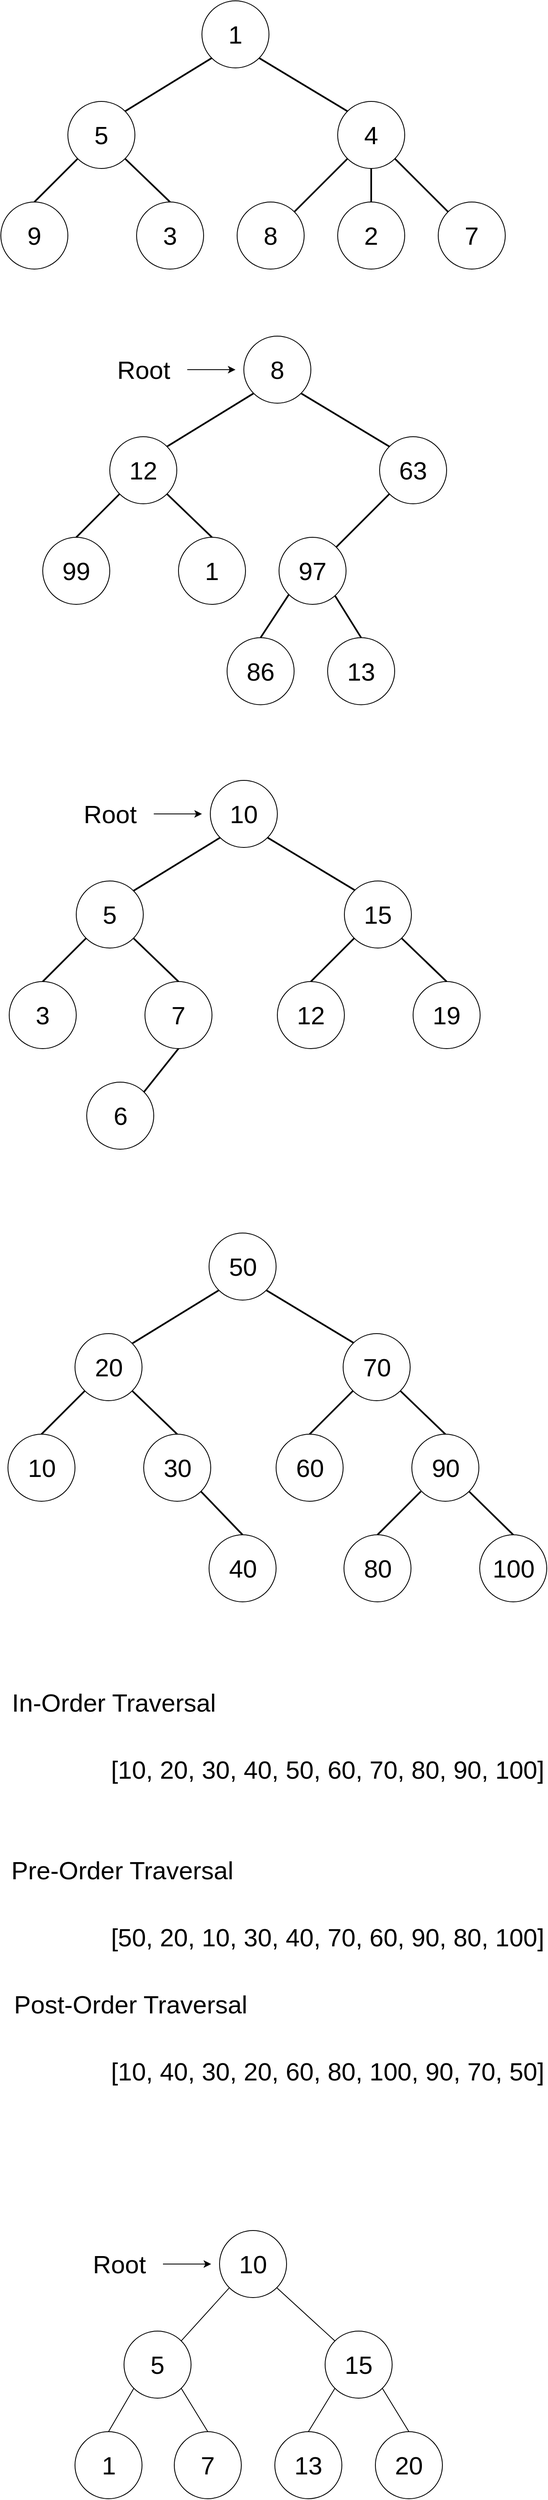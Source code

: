 <mxfile version="13.0.9" type="device"><diagram id="211eEE2k3VvQBBkMjDMZ" name="Page-1"><mxGraphModel dx="880" dy="885" grid="1" gridSize="10" guides="1" tooltips="1" connect="1" arrows="1" fold="1" page="1" pageScale="1" pageWidth="850" pageHeight="1100" math="0" shadow="0"><root><mxCell id="0"/><mxCell id="1" parent="0"/><mxCell id="ihnnHBz67--gn-hnJCxl-74" value="&lt;font style=&quot;font-size: 30px&quot;&gt;1&lt;/font&gt;" style="ellipse;whiteSpace=wrap;html=1;aspect=fixed;" vertex="1" parent="1"><mxGeometry x="1200" y="40" width="80" height="80" as="geometry"/></mxCell><mxCell id="ihnnHBz67--gn-hnJCxl-75" value="&lt;font style=&quot;font-size: 30px&quot;&gt;5&lt;/font&gt;" style="ellipse;whiteSpace=wrap;html=1;aspect=fixed;" vertex="1" parent="1"><mxGeometry x="1040" y="160" width="80" height="80" as="geometry"/></mxCell><mxCell id="ihnnHBz67--gn-hnJCxl-76" value="&lt;font style=&quot;font-size: 30px&quot;&gt;4&lt;/font&gt;" style="ellipse;whiteSpace=wrap;html=1;aspect=fixed;" vertex="1" parent="1"><mxGeometry x="1362" y="160" width="80" height="80" as="geometry"/></mxCell><mxCell id="ihnnHBz67--gn-hnJCxl-77" value="&lt;font style=&quot;font-size: 30px&quot;&gt;9&lt;/font&gt;" style="ellipse;whiteSpace=wrap;html=1;aspect=fixed;" vertex="1" parent="1"><mxGeometry x="960" y="280" width="80" height="80" as="geometry"/></mxCell><mxCell id="ihnnHBz67--gn-hnJCxl-78" value="&lt;font style=&quot;font-size: 30px&quot;&gt;3&lt;/font&gt;" style="ellipse;whiteSpace=wrap;html=1;aspect=fixed;" vertex="1" parent="1"><mxGeometry x="1122" y="280" width="80" height="80" as="geometry"/></mxCell><mxCell id="ihnnHBz67--gn-hnJCxl-79" value="&lt;font style=&quot;font-size: 30px&quot;&gt;8&lt;/font&gt;" style="ellipse;whiteSpace=wrap;html=1;aspect=fixed;" vertex="1" parent="1"><mxGeometry x="1242" y="280" width="80" height="80" as="geometry"/></mxCell><mxCell id="ihnnHBz67--gn-hnJCxl-80" value="&lt;font style=&quot;font-size: 30px&quot;&gt;2&lt;/font&gt;" style="ellipse;whiteSpace=wrap;html=1;aspect=fixed;" vertex="1" parent="1"><mxGeometry x="1362" y="280" width="80" height="80" as="geometry"/></mxCell><mxCell id="ihnnHBz67--gn-hnJCxl-81" value="&lt;font style=&quot;font-size: 30px&quot;&gt;7&lt;/font&gt;" style="ellipse;whiteSpace=wrap;html=1;aspect=fixed;" vertex="1" parent="1"><mxGeometry x="1482" y="280" width="80" height="80" as="geometry"/></mxCell><mxCell id="ihnnHBz67--gn-hnJCxl-83" value="" style="endArrow=none;html=1;strokeWidth=2;entryX=0;entryY=1;entryDx=0;entryDy=0;exitX=1;exitY=0;exitDx=0;exitDy=0;" edge="1" parent="1" source="ihnnHBz67--gn-hnJCxl-75" target="ihnnHBz67--gn-hnJCxl-74"><mxGeometry width="50" height="50" relative="1" as="geometry"><mxPoint x="1137" y="170" as="sourcePoint"/><mxPoint x="1187" y="120" as="targetPoint"/></mxGeometry></mxCell><mxCell id="ihnnHBz67--gn-hnJCxl-84" value="" style="endArrow=none;html=1;strokeWidth=2;entryX=1;entryY=1;entryDx=0;entryDy=0;exitX=0;exitY=0;exitDx=0;exitDy=0;" edge="1" parent="1" source="ihnnHBz67--gn-hnJCxl-76" target="ihnnHBz67--gn-hnJCxl-74"><mxGeometry width="50" height="50" relative="1" as="geometry"><mxPoint x="1220.004" y="223.436" as="sourcePoint"/><mxPoint x="1323.436" y="160.004" as="targetPoint"/></mxGeometry></mxCell><mxCell id="ihnnHBz67--gn-hnJCxl-85" value="" style="endArrow=none;html=1;strokeWidth=2;entryX=0;entryY=1;entryDx=0;entryDy=0;exitX=0.5;exitY=0;exitDx=0;exitDy=0;" edge="1" parent="1" source="ihnnHBz67--gn-hnJCxl-77" target="ihnnHBz67--gn-hnJCxl-75"><mxGeometry width="50" height="50" relative="1" as="geometry"><mxPoint x="930.004" y="293.436" as="sourcePoint"/><mxPoint x="1033.436" y="230.004" as="targetPoint"/></mxGeometry></mxCell><mxCell id="ihnnHBz67--gn-hnJCxl-86" value="" style="endArrow=none;html=1;strokeWidth=2;entryX=1;entryY=1;entryDx=0;entryDy=0;exitX=0.5;exitY=0;exitDx=0;exitDy=0;" edge="1" parent="1" source="ihnnHBz67--gn-hnJCxl-78" target="ihnnHBz67--gn-hnJCxl-75"><mxGeometry width="50" height="50" relative="1" as="geometry"><mxPoint x="1010" y="290" as="sourcePoint"/><mxPoint x="1061.716" y="238.284" as="targetPoint"/></mxGeometry></mxCell><mxCell id="ihnnHBz67--gn-hnJCxl-87" value="" style="endArrow=none;html=1;strokeWidth=2;entryX=0;entryY=1;entryDx=0;entryDy=0;exitX=1;exitY=0;exitDx=0;exitDy=0;" edge="1" parent="1" source="ihnnHBz67--gn-hnJCxl-79" target="ihnnHBz67--gn-hnJCxl-76"><mxGeometry width="50" height="50" relative="1" as="geometry"><mxPoint x="1375.72" y="261.72" as="sourcePoint"/><mxPoint x="1322.004" y="210.004" as="targetPoint"/></mxGeometry></mxCell><mxCell id="ihnnHBz67--gn-hnJCxl-88" value="" style="endArrow=none;html=1;strokeWidth=2;entryX=1;entryY=1;entryDx=0;entryDy=0;exitX=0;exitY=0;exitDx=0;exitDy=0;" edge="1" parent="1" source="ihnnHBz67--gn-hnJCxl-81" target="ihnnHBz67--gn-hnJCxl-76"><mxGeometry width="50" height="50" relative="1" as="geometry"><mxPoint x="1452.004" y="283.436" as="sourcePoint"/><mxPoint x="1515.436" y="220.004" as="targetPoint"/></mxGeometry></mxCell><mxCell id="ihnnHBz67--gn-hnJCxl-89" value="" style="endArrow=none;html=1;strokeWidth=2;entryX=0.5;entryY=1;entryDx=0;entryDy=0;exitX=0.5;exitY=0;exitDx=0;exitDy=0;" edge="1" parent="1" source="ihnnHBz67--gn-hnJCxl-80" target="ihnnHBz67--gn-hnJCxl-76"><mxGeometry width="50" height="50" relative="1" as="geometry"><mxPoint x="1465.436" y="313.436" as="sourcePoint"/><mxPoint x="1402.004" y="250.004" as="targetPoint"/></mxGeometry></mxCell><mxCell id="ihnnHBz67--gn-hnJCxl-90" value="&lt;font style=&quot;font-size: 30px&quot;&gt;8&lt;/font&gt;" style="ellipse;whiteSpace=wrap;html=1;aspect=fixed;" vertex="1" parent="1"><mxGeometry x="1250" y="440" width="80" height="80" as="geometry"/></mxCell><mxCell id="ihnnHBz67--gn-hnJCxl-91" value="&lt;font style=&quot;font-size: 30px&quot;&gt;12&lt;/font&gt;" style="ellipse;whiteSpace=wrap;html=1;aspect=fixed;" vertex="1" parent="1"><mxGeometry x="1090" y="560" width="80" height="80" as="geometry"/></mxCell><mxCell id="ihnnHBz67--gn-hnJCxl-92" value="&lt;font style=&quot;font-size: 30px&quot;&gt;63&lt;/font&gt;" style="ellipse;whiteSpace=wrap;html=1;aspect=fixed;" vertex="1" parent="1"><mxGeometry x="1412" y="560" width="80" height="80" as="geometry"/></mxCell><mxCell id="ihnnHBz67--gn-hnJCxl-93" value="&lt;font style=&quot;font-size: 30px&quot;&gt;99&lt;/font&gt;" style="ellipse;whiteSpace=wrap;html=1;aspect=fixed;" vertex="1" parent="1"><mxGeometry x="1010" y="680" width="80" height="80" as="geometry"/></mxCell><mxCell id="ihnnHBz67--gn-hnJCxl-94" value="&lt;font style=&quot;font-size: 30px&quot;&gt;1&lt;/font&gt;" style="ellipse;whiteSpace=wrap;html=1;aspect=fixed;" vertex="1" parent="1"><mxGeometry x="1172" y="680" width="80" height="80" as="geometry"/></mxCell><mxCell id="ihnnHBz67--gn-hnJCxl-95" value="&lt;font style=&quot;font-size: 30px&quot;&gt;97&lt;/font&gt;" style="ellipse;whiteSpace=wrap;html=1;aspect=fixed;" vertex="1" parent="1"><mxGeometry x="1292" y="680" width="80" height="80" as="geometry"/></mxCell><mxCell id="ihnnHBz67--gn-hnJCxl-96" value="" style="endArrow=none;html=1;strokeWidth=2;entryX=0;entryY=1;entryDx=0;entryDy=0;exitX=1;exitY=0;exitDx=0;exitDy=0;" edge="1" parent="1" source="ihnnHBz67--gn-hnJCxl-91" target="ihnnHBz67--gn-hnJCxl-90"><mxGeometry width="50" height="50" relative="1" as="geometry"><mxPoint x="1187" y="570" as="sourcePoint"/><mxPoint x="1237" y="520" as="targetPoint"/></mxGeometry></mxCell><mxCell id="ihnnHBz67--gn-hnJCxl-97" value="" style="endArrow=none;html=1;strokeWidth=2;entryX=1;entryY=1;entryDx=0;entryDy=0;exitX=0;exitY=0;exitDx=0;exitDy=0;" edge="1" parent="1" source="ihnnHBz67--gn-hnJCxl-92" target="ihnnHBz67--gn-hnJCxl-90"><mxGeometry width="50" height="50" relative="1" as="geometry"><mxPoint x="1270.004" y="623.436" as="sourcePoint"/><mxPoint x="1373.436" y="560.004" as="targetPoint"/></mxGeometry></mxCell><mxCell id="ihnnHBz67--gn-hnJCxl-98" value="" style="endArrow=none;html=1;strokeWidth=2;entryX=0;entryY=1;entryDx=0;entryDy=0;exitX=0.5;exitY=0;exitDx=0;exitDy=0;" edge="1" parent="1" source="ihnnHBz67--gn-hnJCxl-93" target="ihnnHBz67--gn-hnJCxl-91"><mxGeometry width="50" height="50" relative="1" as="geometry"><mxPoint x="980.004" y="693.436" as="sourcePoint"/><mxPoint x="1083.436" y="630.004" as="targetPoint"/></mxGeometry></mxCell><mxCell id="ihnnHBz67--gn-hnJCxl-99" value="" style="endArrow=none;html=1;strokeWidth=2;entryX=1;entryY=1;entryDx=0;entryDy=0;exitX=0.5;exitY=0;exitDx=0;exitDy=0;" edge="1" parent="1" source="ihnnHBz67--gn-hnJCxl-94" target="ihnnHBz67--gn-hnJCxl-91"><mxGeometry width="50" height="50" relative="1" as="geometry"><mxPoint x="1060" y="690" as="sourcePoint"/><mxPoint x="1111.716" y="638.284" as="targetPoint"/></mxGeometry></mxCell><mxCell id="ihnnHBz67--gn-hnJCxl-100" value="" style="endArrow=none;html=1;strokeWidth=2;entryX=0;entryY=1;entryDx=0;entryDy=0;exitX=1;exitY=0;exitDx=0;exitDy=0;" edge="1" parent="1" source="ihnnHBz67--gn-hnJCxl-95" target="ihnnHBz67--gn-hnJCxl-92"><mxGeometry width="50" height="50" relative="1" as="geometry"><mxPoint x="1425.72" y="661.72" as="sourcePoint"/><mxPoint x="1372.004" y="610.004" as="targetPoint"/></mxGeometry></mxCell><mxCell id="ihnnHBz67--gn-hnJCxl-101" style="edgeStyle=orthogonalEdgeStyle;rounded=0;orthogonalLoop=1;jettySize=auto;html=1;" edge="1" parent="1" source="ihnnHBz67--gn-hnJCxl-102"><mxGeometry relative="1" as="geometry"><mxPoint x="1240" y="480" as="targetPoint"/></mxGeometry></mxCell><mxCell id="ihnnHBz67--gn-hnJCxl-102" value="&lt;font style=&quot;font-size: 30px&quot;&gt;Root&lt;/font&gt;" style="text;html=1;strokeColor=none;fillColor=none;align=center;verticalAlign=middle;whiteSpace=wrap;rounded=0;" vertex="1" parent="1"><mxGeometry x="1077.5" y="465" width="105" height="30" as="geometry"/></mxCell><mxCell id="ihnnHBz67--gn-hnJCxl-103" value="&lt;font style=&quot;font-size: 30px&quot;&gt;86&lt;/font&gt;" style="ellipse;whiteSpace=wrap;html=1;aspect=fixed;" vertex="1" parent="1"><mxGeometry x="1230" y="799.72" width="80" height="80" as="geometry"/></mxCell><mxCell id="ihnnHBz67--gn-hnJCxl-104" value="&lt;font style=&quot;font-size: 30px&quot;&gt;13&lt;/font&gt;" style="ellipse;whiteSpace=wrap;html=1;aspect=fixed;" vertex="1" parent="1"><mxGeometry x="1350" y="799.72" width="80" height="80" as="geometry"/></mxCell><mxCell id="ihnnHBz67--gn-hnJCxl-105" value="" style="endArrow=none;html=1;strokeWidth=2;entryX=0;entryY=1;entryDx=0;entryDy=0;exitX=0.5;exitY=0;exitDx=0;exitDy=0;" edge="1" parent="1" source="ihnnHBz67--gn-hnJCxl-103" target="ihnnHBz67--gn-hnJCxl-95"><mxGeometry width="50" height="50" relative="1" as="geometry"><mxPoint x="1181.004" y="815.156" as="sourcePoint"/><mxPoint x="1302.716" y="750.004" as="targetPoint"/></mxGeometry></mxCell><mxCell id="ihnnHBz67--gn-hnJCxl-106" value="" style="endArrow=none;html=1;strokeWidth=2;exitX=0.5;exitY=0;exitDx=0;exitDy=0;" edge="1" parent="1" source="ihnnHBz67--gn-hnJCxl-104"><mxGeometry width="50" height="50" relative="1" as="geometry"><mxPoint x="1261" y="811.72" as="sourcePoint"/><mxPoint x="1359" y="750" as="targetPoint"/></mxGeometry></mxCell><mxCell id="ihnnHBz67--gn-hnJCxl-107" value="&lt;font style=&quot;font-size: 30px&quot;&gt;10&lt;/font&gt;" style="ellipse;whiteSpace=wrap;html=1;aspect=fixed;" vertex="1" parent="1"><mxGeometry x="1210" y="970" width="80" height="80" as="geometry"/></mxCell><mxCell id="ihnnHBz67--gn-hnJCxl-108" value="&lt;font style=&quot;font-size: 30px&quot;&gt;5&lt;/font&gt;" style="ellipse;whiteSpace=wrap;html=1;aspect=fixed;" vertex="1" parent="1"><mxGeometry x="1050" y="1090" width="80" height="80" as="geometry"/></mxCell><mxCell id="ihnnHBz67--gn-hnJCxl-109" value="&lt;font style=&quot;font-size: 30px&quot;&gt;3&lt;/font&gt;" style="ellipse;whiteSpace=wrap;html=1;aspect=fixed;" vertex="1" parent="1"><mxGeometry x="970" y="1210" width="80" height="80" as="geometry"/></mxCell><mxCell id="ihnnHBz67--gn-hnJCxl-110" value="&lt;font style=&quot;font-size: 30px&quot;&gt;7&lt;/font&gt;" style="ellipse;whiteSpace=wrap;html=1;aspect=fixed;" vertex="1" parent="1"><mxGeometry x="1132" y="1210" width="80" height="80" as="geometry"/></mxCell><mxCell id="ihnnHBz67--gn-hnJCxl-111" value="" style="endArrow=none;html=1;strokeWidth=2;entryX=0;entryY=1;entryDx=0;entryDy=0;exitX=1;exitY=0;exitDx=0;exitDy=0;" edge="1" parent="1" source="ihnnHBz67--gn-hnJCxl-108" target="ihnnHBz67--gn-hnJCxl-107"><mxGeometry width="50" height="50" relative="1" as="geometry"><mxPoint x="1147" y="1100" as="sourcePoint"/><mxPoint x="1197" y="1050" as="targetPoint"/></mxGeometry></mxCell><mxCell id="ihnnHBz67--gn-hnJCxl-112" value="" style="endArrow=none;html=1;strokeWidth=2;entryX=1;entryY=1;entryDx=0;entryDy=0;exitX=0;exitY=0;exitDx=0;exitDy=0;" edge="1" parent="1" target="ihnnHBz67--gn-hnJCxl-107"><mxGeometry width="50" height="50" relative="1" as="geometry"><mxPoint x="1383.716" y="1101.716" as="sourcePoint"/><mxPoint x="1333.436" y="1090.004" as="targetPoint"/></mxGeometry></mxCell><mxCell id="ihnnHBz67--gn-hnJCxl-113" value="" style="endArrow=none;html=1;strokeWidth=2;entryX=0;entryY=1;entryDx=0;entryDy=0;exitX=0.5;exitY=0;exitDx=0;exitDy=0;" edge="1" parent="1" source="ihnnHBz67--gn-hnJCxl-109" target="ihnnHBz67--gn-hnJCxl-108"><mxGeometry width="50" height="50" relative="1" as="geometry"><mxPoint x="940.004" y="1223.436" as="sourcePoint"/><mxPoint x="1043.436" y="1160.004" as="targetPoint"/></mxGeometry></mxCell><mxCell id="ihnnHBz67--gn-hnJCxl-114" value="" style="endArrow=none;html=1;strokeWidth=2;entryX=1;entryY=1;entryDx=0;entryDy=0;exitX=0.5;exitY=0;exitDx=0;exitDy=0;" edge="1" parent="1" source="ihnnHBz67--gn-hnJCxl-110" target="ihnnHBz67--gn-hnJCxl-108"><mxGeometry width="50" height="50" relative="1" as="geometry"><mxPoint x="1020" y="1220" as="sourcePoint"/><mxPoint x="1071.716" y="1168.284" as="targetPoint"/></mxGeometry></mxCell><mxCell id="ihnnHBz67--gn-hnJCxl-115" style="edgeStyle=orthogonalEdgeStyle;rounded=0;orthogonalLoop=1;jettySize=auto;html=1;" edge="1" parent="1" source="ihnnHBz67--gn-hnJCxl-116"><mxGeometry relative="1" as="geometry"><mxPoint x="1200" y="1010" as="targetPoint"/></mxGeometry></mxCell><mxCell id="ihnnHBz67--gn-hnJCxl-116" value="&lt;font style=&quot;font-size: 30px&quot;&gt;Root&lt;/font&gt;" style="text;html=1;strokeColor=none;fillColor=none;align=center;verticalAlign=middle;whiteSpace=wrap;rounded=0;" vertex="1" parent="1"><mxGeometry x="1037.5" y="995" width="105" height="30" as="geometry"/></mxCell><mxCell id="ihnnHBz67--gn-hnJCxl-117" value="&lt;font style=&quot;font-size: 30px&quot;&gt;15&lt;/font&gt;" style="ellipse;whiteSpace=wrap;html=1;aspect=fixed;" vertex="1" parent="1"><mxGeometry x="1370" y="1090" width="80" height="80" as="geometry"/></mxCell><mxCell id="ihnnHBz67--gn-hnJCxl-118" value="&lt;font style=&quot;font-size: 30px&quot;&gt;12&lt;/font&gt;" style="ellipse;whiteSpace=wrap;html=1;aspect=fixed;" vertex="1" parent="1"><mxGeometry x="1290" y="1210" width="80" height="80" as="geometry"/></mxCell><mxCell id="ihnnHBz67--gn-hnJCxl-119" value="&lt;font style=&quot;font-size: 30px&quot;&gt;19&lt;/font&gt;" style="ellipse;whiteSpace=wrap;html=1;aspect=fixed;" vertex="1" parent="1"><mxGeometry x="1452" y="1210" width="80" height="80" as="geometry"/></mxCell><mxCell id="ihnnHBz67--gn-hnJCxl-120" value="" style="endArrow=none;html=1;strokeWidth=2;entryX=0;entryY=1;entryDx=0;entryDy=0;exitX=0.5;exitY=0;exitDx=0;exitDy=0;" edge="1" parent="1" source="ihnnHBz67--gn-hnJCxl-118" target="ihnnHBz67--gn-hnJCxl-117"><mxGeometry width="50" height="50" relative="1" as="geometry"><mxPoint x="1260.004" y="1223.436" as="sourcePoint"/><mxPoint x="1363.436" y="1160.004" as="targetPoint"/></mxGeometry></mxCell><mxCell id="ihnnHBz67--gn-hnJCxl-121" value="" style="endArrow=none;html=1;strokeWidth=2;entryX=1;entryY=1;entryDx=0;entryDy=0;exitX=0.5;exitY=0;exitDx=0;exitDy=0;" edge="1" parent="1" source="ihnnHBz67--gn-hnJCxl-119" target="ihnnHBz67--gn-hnJCxl-117"><mxGeometry width="50" height="50" relative="1" as="geometry"><mxPoint x="1340" y="1220" as="sourcePoint"/><mxPoint x="1391.716" y="1168.284" as="targetPoint"/></mxGeometry></mxCell><mxCell id="ihnnHBz67--gn-hnJCxl-122" value="&lt;font style=&quot;font-size: 30px&quot;&gt;6&lt;/font&gt;" style="ellipse;whiteSpace=wrap;html=1;aspect=fixed;" vertex="1" parent="1"><mxGeometry x="1062.5" y="1330" width="80" height="80" as="geometry"/></mxCell><mxCell id="ihnnHBz67--gn-hnJCxl-123" value="" style="endArrow=none;html=1;strokeWidth=2;entryX=0.5;entryY=1;entryDx=0;entryDy=0;exitX=1;exitY=0;exitDx=0;exitDy=0;" edge="1" parent="1" source="ihnnHBz67--gn-hnJCxl-122" target="ihnnHBz67--gn-hnJCxl-110"><mxGeometry width="50" height="50" relative="1" as="geometry"><mxPoint x="1185.72" y="1351.72" as="sourcePoint"/><mxPoint x="1132.004" y="1300.004" as="targetPoint"/></mxGeometry></mxCell><mxCell id="ihnnHBz67--gn-hnJCxl-124" value="&lt;font style=&quot;font-size: 30px&quot;&gt;50&lt;/font&gt;" style="ellipse;whiteSpace=wrap;html=1;aspect=fixed;" vertex="1" parent="1"><mxGeometry x="1208.5" y="1510" width="80" height="80" as="geometry"/></mxCell><mxCell id="ihnnHBz67--gn-hnJCxl-125" value="&lt;font style=&quot;font-size: 30px&quot;&gt;20&lt;/font&gt;" style="ellipse;whiteSpace=wrap;html=1;aspect=fixed;" vertex="1" parent="1"><mxGeometry x="1048.5" y="1630" width="80" height="80" as="geometry"/></mxCell><mxCell id="ihnnHBz67--gn-hnJCxl-126" value="&lt;font style=&quot;font-size: 30px&quot;&gt;10&lt;/font&gt;" style="ellipse;whiteSpace=wrap;html=1;aspect=fixed;" vertex="1" parent="1"><mxGeometry x="968.5" y="1750" width="80" height="80" as="geometry"/></mxCell><mxCell id="ihnnHBz67--gn-hnJCxl-127" value="&lt;span style=&quot;font-size: 30px&quot;&gt;30&lt;/span&gt;" style="ellipse;whiteSpace=wrap;html=1;aspect=fixed;" vertex="1" parent="1"><mxGeometry x="1130.5" y="1750" width="80" height="80" as="geometry"/></mxCell><mxCell id="ihnnHBz67--gn-hnJCxl-128" value="" style="endArrow=none;html=1;strokeWidth=2;entryX=0;entryY=1;entryDx=0;entryDy=0;exitX=1;exitY=0;exitDx=0;exitDy=0;" edge="1" parent="1" source="ihnnHBz67--gn-hnJCxl-125" target="ihnnHBz67--gn-hnJCxl-124"><mxGeometry width="50" height="50" relative="1" as="geometry"><mxPoint x="1145.5" y="1640" as="sourcePoint"/><mxPoint x="1195.5" y="1590" as="targetPoint"/></mxGeometry></mxCell><mxCell id="ihnnHBz67--gn-hnJCxl-129" value="" style="endArrow=none;html=1;strokeWidth=2;entryX=1;entryY=1;entryDx=0;entryDy=0;exitX=0;exitY=0;exitDx=0;exitDy=0;" edge="1" parent="1" target="ihnnHBz67--gn-hnJCxl-124"><mxGeometry width="50" height="50" relative="1" as="geometry"><mxPoint x="1382.216" y="1641.716" as="sourcePoint"/><mxPoint x="1331.936" y="1630.004" as="targetPoint"/></mxGeometry></mxCell><mxCell id="ihnnHBz67--gn-hnJCxl-130" value="" style="endArrow=none;html=1;strokeWidth=2;entryX=0;entryY=1;entryDx=0;entryDy=0;exitX=0.5;exitY=0;exitDx=0;exitDy=0;" edge="1" parent="1" source="ihnnHBz67--gn-hnJCxl-126" target="ihnnHBz67--gn-hnJCxl-125"><mxGeometry width="50" height="50" relative="1" as="geometry"><mxPoint x="938.504" y="1763.436" as="sourcePoint"/><mxPoint x="1041.936" y="1700.004" as="targetPoint"/></mxGeometry></mxCell><mxCell id="ihnnHBz67--gn-hnJCxl-131" value="" style="endArrow=none;html=1;strokeWidth=2;entryX=1;entryY=1;entryDx=0;entryDy=0;exitX=0.5;exitY=0;exitDx=0;exitDy=0;" edge="1" parent="1" source="ihnnHBz67--gn-hnJCxl-127" target="ihnnHBz67--gn-hnJCxl-125"><mxGeometry width="50" height="50" relative="1" as="geometry"><mxPoint x="1018.5" y="1760" as="sourcePoint"/><mxPoint x="1070.216" y="1708.284" as="targetPoint"/></mxGeometry></mxCell><mxCell id="ihnnHBz67--gn-hnJCxl-132" value="&lt;font style=&quot;font-size: 30px&quot;&gt;70&lt;/font&gt;" style="ellipse;whiteSpace=wrap;html=1;aspect=fixed;" vertex="1" parent="1"><mxGeometry x="1368.5" y="1630" width="80" height="80" as="geometry"/></mxCell><mxCell id="ihnnHBz67--gn-hnJCxl-133" value="&lt;font style=&quot;font-size: 30px&quot;&gt;60&lt;/font&gt;" style="ellipse;whiteSpace=wrap;html=1;aspect=fixed;" vertex="1" parent="1"><mxGeometry x="1288.5" y="1750" width="80" height="80" as="geometry"/></mxCell><mxCell id="ihnnHBz67--gn-hnJCxl-134" value="&lt;font style=&quot;font-size: 30px&quot;&gt;90&lt;/font&gt;" style="ellipse;whiteSpace=wrap;html=1;aspect=fixed;" vertex="1" parent="1"><mxGeometry x="1450.5" y="1750" width="80" height="80" as="geometry"/></mxCell><mxCell id="ihnnHBz67--gn-hnJCxl-135" value="" style="endArrow=none;html=1;strokeWidth=2;entryX=0;entryY=1;entryDx=0;entryDy=0;exitX=0.5;exitY=0;exitDx=0;exitDy=0;" edge="1" parent="1" source="ihnnHBz67--gn-hnJCxl-133" target="ihnnHBz67--gn-hnJCxl-132"><mxGeometry width="50" height="50" relative="1" as="geometry"><mxPoint x="1258.504" y="1763.436" as="sourcePoint"/><mxPoint x="1361.936" y="1700.004" as="targetPoint"/></mxGeometry></mxCell><mxCell id="ihnnHBz67--gn-hnJCxl-136" value="" style="endArrow=none;html=1;strokeWidth=2;entryX=1;entryY=1;entryDx=0;entryDy=0;exitX=0.5;exitY=0;exitDx=0;exitDy=0;" edge="1" parent="1" source="ihnnHBz67--gn-hnJCxl-134" target="ihnnHBz67--gn-hnJCxl-132"><mxGeometry width="50" height="50" relative="1" as="geometry"><mxPoint x="1338.5" y="1760" as="sourcePoint"/><mxPoint x="1390.216" y="1708.284" as="targetPoint"/></mxGeometry></mxCell><mxCell id="ihnnHBz67--gn-hnJCxl-137" value="&lt;span style=&quot;font-size: 30px&quot;&gt;40&lt;/span&gt;" style="ellipse;whiteSpace=wrap;html=1;aspect=fixed;" vertex="1" parent="1"><mxGeometry x="1208.5" y="1870" width="80" height="80" as="geometry"/></mxCell><mxCell id="ihnnHBz67--gn-hnJCxl-138" value="" style="endArrow=none;html=1;strokeWidth=2;exitX=0.5;exitY=0;exitDx=0;exitDy=0;entryX=1;entryY=1;entryDx=0;entryDy=0;" edge="1" parent="1" source="ihnnHBz67--gn-hnJCxl-137" target="ihnnHBz67--gn-hnJCxl-127"><mxGeometry width="50" height="50" relative="1" as="geometry"><mxPoint x="1248.5" y="1840" as="sourcePoint"/><mxPoint x="1228.5" y="1830" as="targetPoint"/></mxGeometry></mxCell><mxCell id="ihnnHBz67--gn-hnJCxl-139" value="&lt;font style=&quot;font-size: 30px&quot;&gt;80&lt;/font&gt;" style="ellipse;whiteSpace=wrap;html=1;aspect=fixed;" vertex="1" parent="1"><mxGeometry x="1369.5" y="1870" width="80" height="80" as="geometry"/></mxCell><mxCell id="ihnnHBz67--gn-hnJCxl-140" value="&lt;font style=&quot;font-size: 30px&quot;&gt;100&lt;/font&gt;" style="ellipse;whiteSpace=wrap;html=1;aspect=fixed;" vertex="1" parent="1"><mxGeometry x="1531.5" y="1870" width="80" height="80" as="geometry"/></mxCell><mxCell id="ihnnHBz67--gn-hnJCxl-141" value="" style="endArrow=none;html=1;strokeWidth=2;entryX=0;entryY=1;entryDx=0;entryDy=0;exitX=0.5;exitY=0;exitDx=0;exitDy=0;" edge="1" parent="1" source="ihnnHBz67--gn-hnJCxl-139"><mxGeometry width="50" height="50" relative="1" as="geometry"><mxPoint x="1339.504" y="1883.436" as="sourcePoint"/><mxPoint x="1461.216" y="1818.284" as="targetPoint"/></mxGeometry></mxCell><mxCell id="ihnnHBz67--gn-hnJCxl-142" value="" style="endArrow=none;html=1;strokeWidth=2;entryX=1;entryY=1;entryDx=0;entryDy=0;exitX=0.5;exitY=0;exitDx=0;exitDy=0;" edge="1" parent="1" source="ihnnHBz67--gn-hnJCxl-140" target="ihnnHBz67--gn-hnJCxl-134"><mxGeometry width="50" height="50" relative="1" as="geometry"><mxPoint x="1419.5" y="1880" as="sourcePoint"/><mxPoint x="1517.784" y="1818.284" as="targetPoint"/></mxGeometry></mxCell><mxCell id="ihnnHBz67--gn-hnJCxl-143" value="&lt;font style=&quot;font-size: 30px&quot;&gt;In-Order Traversal&lt;/font&gt;" style="text;html=1;strokeColor=none;fillColor=none;align=center;verticalAlign=middle;whiteSpace=wrap;rounded=0;" vertex="1" parent="1"><mxGeometry x="970" y="2050" width="250" height="40" as="geometry"/></mxCell><mxCell id="ihnnHBz67--gn-hnJCxl-144" value="&lt;font style=&quot;font-size: 30px&quot;&gt;[10, 20, 30, 40, 50, 60, 70, 80, 90, 100]&lt;/font&gt;" style="text;html=1;strokeColor=none;fillColor=none;align=center;verticalAlign=middle;whiteSpace=wrap;rounded=0;" vertex="1" parent="1"><mxGeometry x="1090" y="2130" width="520" height="40" as="geometry"/></mxCell><mxCell id="ihnnHBz67--gn-hnJCxl-145" value="&lt;font style=&quot;font-size: 30px&quot;&gt;Pre-Order Traversal&lt;/font&gt;" style="text;html=1;strokeColor=none;fillColor=none;align=center;verticalAlign=middle;whiteSpace=wrap;rounded=0;" vertex="1" parent="1"><mxGeometry x="970" y="2250" width="270" height="40" as="geometry"/></mxCell><mxCell id="ihnnHBz67--gn-hnJCxl-146" value="&lt;font style=&quot;font-size: 30px&quot;&gt;[50, 20, 10, 30, 40, 70, 60, 90, 80, 100]&lt;/font&gt;" style="text;html=1;strokeColor=none;fillColor=none;align=center;verticalAlign=middle;whiteSpace=wrap;rounded=0;" vertex="1" parent="1"><mxGeometry x="1090" y="2330" width="520" height="40" as="geometry"/></mxCell><mxCell id="ihnnHBz67--gn-hnJCxl-147" value="&lt;font style=&quot;font-size: 30px&quot;&gt;Post-Order Traversal&lt;/font&gt;" style="text;html=1;strokeColor=none;fillColor=none;align=center;verticalAlign=middle;whiteSpace=wrap;rounded=0;" vertex="1" parent="1"><mxGeometry x="970" y="2410" width="290" height="40" as="geometry"/></mxCell><mxCell id="ihnnHBz67--gn-hnJCxl-148" value="&lt;font style=&quot;font-size: 30px&quot;&gt;[10, 40, 30, 20, 60, 80, 100, 90, 70, 50]&lt;/font&gt;" style="text;html=1;strokeColor=none;fillColor=none;align=center;verticalAlign=middle;whiteSpace=wrap;rounded=0;" vertex="1" parent="1"><mxGeometry x="1090" y="2490" width="520" height="40" as="geometry"/></mxCell><mxCell id="ihnnHBz67--gn-hnJCxl-149" value="&lt;font style=&quot;font-size: 30px&quot;&gt;10&lt;/font&gt;" style="ellipse;whiteSpace=wrap;html=1;aspect=fixed;" vertex="1" parent="1"><mxGeometry x="1221" y="2700" width="80" height="80" as="geometry"/></mxCell><mxCell id="ihnnHBz67--gn-hnJCxl-150" style="edgeStyle=orthogonalEdgeStyle;rounded=0;orthogonalLoop=1;jettySize=auto;html=1;" edge="1" parent="1" source="ihnnHBz67--gn-hnJCxl-151"><mxGeometry relative="1" as="geometry"><mxPoint x="1211" y="2740" as="targetPoint"/></mxGeometry></mxCell><mxCell id="ihnnHBz67--gn-hnJCxl-151" value="&lt;font style=&quot;font-size: 30px&quot;&gt;Root&lt;/font&gt;" style="text;html=1;strokeColor=none;fillColor=none;align=center;verticalAlign=middle;whiteSpace=wrap;rounded=0;" vertex="1" parent="1"><mxGeometry x="1048.5" y="2725" width="105" height="30" as="geometry"/></mxCell><mxCell id="ihnnHBz67--gn-hnJCxl-152" value="&lt;font style=&quot;font-size: 30px&quot;&gt;5&lt;/font&gt;" style="ellipse;whiteSpace=wrap;html=1;aspect=fixed;" vertex="1" parent="1"><mxGeometry x="1107" y="2820" width="80" height="80" as="geometry"/></mxCell><mxCell id="ihnnHBz67--gn-hnJCxl-153" value="" style="endArrow=none;html=1;entryX=0;entryY=1;entryDx=0;entryDy=0;exitX=1;exitY=0;exitDx=0;exitDy=0;" edge="1" parent="1" source="ihnnHBz67--gn-hnJCxl-152" target="ihnnHBz67--gn-hnJCxl-149"><mxGeometry width="50" height="50" relative="1" as="geometry"><mxPoint x="1077" y="2940" as="sourcePoint"/><mxPoint x="1127" y="2890" as="targetPoint"/></mxGeometry></mxCell><mxCell id="ihnnHBz67--gn-hnJCxl-154" value="&lt;font style=&quot;font-size: 30px&quot;&gt;15&lt;/font&gt;" style="ellipse;whiteSpace=wrap;html=1;aspect=fixed;" vertex="1" parent="1"><mxGeometry x="1347" y="2820" width="80" height="80" as="geometry"/></mxCell><mxCell id="ihnnHBz67--gn-hnJCxl-155" value="" style="endArrow=none;html=1;entryX=1;entryY=1;entryDx=0;entryDy=0;exitX=0;exitY=0;exitDx=0;exitDy=0;" edge="1" parent="1" source="ihnnHBz67--gn-hnJCxl-154" target="ihnnHBz67--gn-hnJCxl-149"><mxGeometry width="50" height="50" relative="1" as="geometry"><mxPoint x="1185.284" y="2841.716" as="sourcePoint"/><mxPoint x="1242.716" y="2778.284" as="targetPoint"/></mxGeometry></mxCell><mxCell id="ihnnHBz67--gn-hnJCxl-156" value="&lt;font style=&quot;font-size: 30px&quot;&gt;1&lt;/font&gt;" style="ellipse;whiteSpace=wrap;html=1;aspect=fixed;" vertex="1" parent="1"><mxGeometry x="1048.5" y="2940" width="80" height="80" as="geometry"/></mxCell><mxCell id="ihnnHBz67--gn-hnJCxl-157" value="" style="endArrow=none;html=1;entryX=0;entryY=1;entryDx=0;entryDy=0;exitX=0.5;exitY=0;exitDx=0;exitDy=0;" edge="1" parent="1" source="ihnnHBz67--gn-hnJCxl-156" target="ihnnHBz67--gn-hnJCxl-152"><mxGeometry width="50" height="50" relative="1" as="geometry"><mxPoint x="1163.564" y="2963.436" as="sourcePoint"/><mxPoint x="1220.996" y="2900.004" as="targetPoint"/></mxGeometry></mxCell><mxCell id="ihnnHBz67--gn-hnJCxl-158" value="&lt;font style=&quot;font-size: 30px&quot;&gt;7&lt;/font&gt;" style="ellipse;whiteSpace=wrap;html=1;aspect=fixed;" vertex="1" parent="1"><mxGeometry x="1167" y="2940" width="80" height="80" as="geometry"/></mxCell><mxCell id="ihnnHBz67--gn-hnJCxl-159" value="&lt;font style=&quot;font-size: 30px&quot;&gt;13&lt;/font&gt;" style="ellipse;whiteSpace=wrap;html=1;aspect=fixed;" vertex="1" parent="1"><mxGeometry x="1287" y="2940" width="80" height="80" as="geometry"/></mxCell><mxCell id="ihnnHBz67--gn-hnJCxl-160" value="&lt;font style=&quot;font-size: 30px&quot;&gt;20&lt;/font&gt;" style="ellipse;whiteSpace=wrap;html=1;aspect=fixed;" vertex="1" parent="1"><mxGeometry x="1407" y="2940" width="80" height="80" as="geometry"/></mxCell><mxCell id="ihnnHBz67--gn-hnJCxl-161" value="" style="endArrow=none;html=1;entryX=1;entryY=1;entryDx=0;entryDy=0;exitX=0.5;exitY=0;exitDx=0;exitDy=0;" edge="1" parent="1" source="ihnnHBz67--gn-hnJCxl-158" target="ihnnHBz67--gn-hnJCxl-152"><mxGeometry width="50" height="50" relative="1" as="geometry"><mxPoint x="1098.5" y="2950" as="sourcePoint"/><mxPoint x="1128.716" y="2898.284" as="targetPoint"/></mxGeometry></mxCell><mxCell id="ihnnHBz67--gn-hnJCxl-162" value="" style="endArrow=none;html=1;entryX=0;entryY=1;entryDx=0;entryDy=0;exitX=0.5;exitY=0;exitDx=0;exitDy=0;" edge="1" parent="1" source="ihnnHBz67--gn-hnJCxl-159" target="ihnnHBz67--gn-hnJCxl-154"><mxGeometry width="50" height="50" relative="1" as="geometry"><mxPoint x="1098.5" y="2950" as="sourcePoint"/><mxPoint x="1128.716" y="2898.284" as="targetPoint"/></mxGeometry></mxCell><mxCell id="ihnnHBz67--gn-hnJCxl-163" value="" style="endArrow=none;html=1;entryX=1;entryY=1;entryDx=0;entryDy=0;exitX=0.5;exitY=0;exitDx=0;exitDy=0;" edge="1" parent="1" source="ihnnHBz67--gn-hnJCxl-160" target="ihnnHBz67--gn-hnJCxl-154"><mxGeometry width="50" height="50" relative="1" as="geometry"><mxPoint x="1217" y="2950" as="sourcePoint"/><mxPoint x="1185.284" y="2898.284" as="targetPoint"/></mxGeometry></mxCell></root></mxGraphModel></diagram></mxfile>